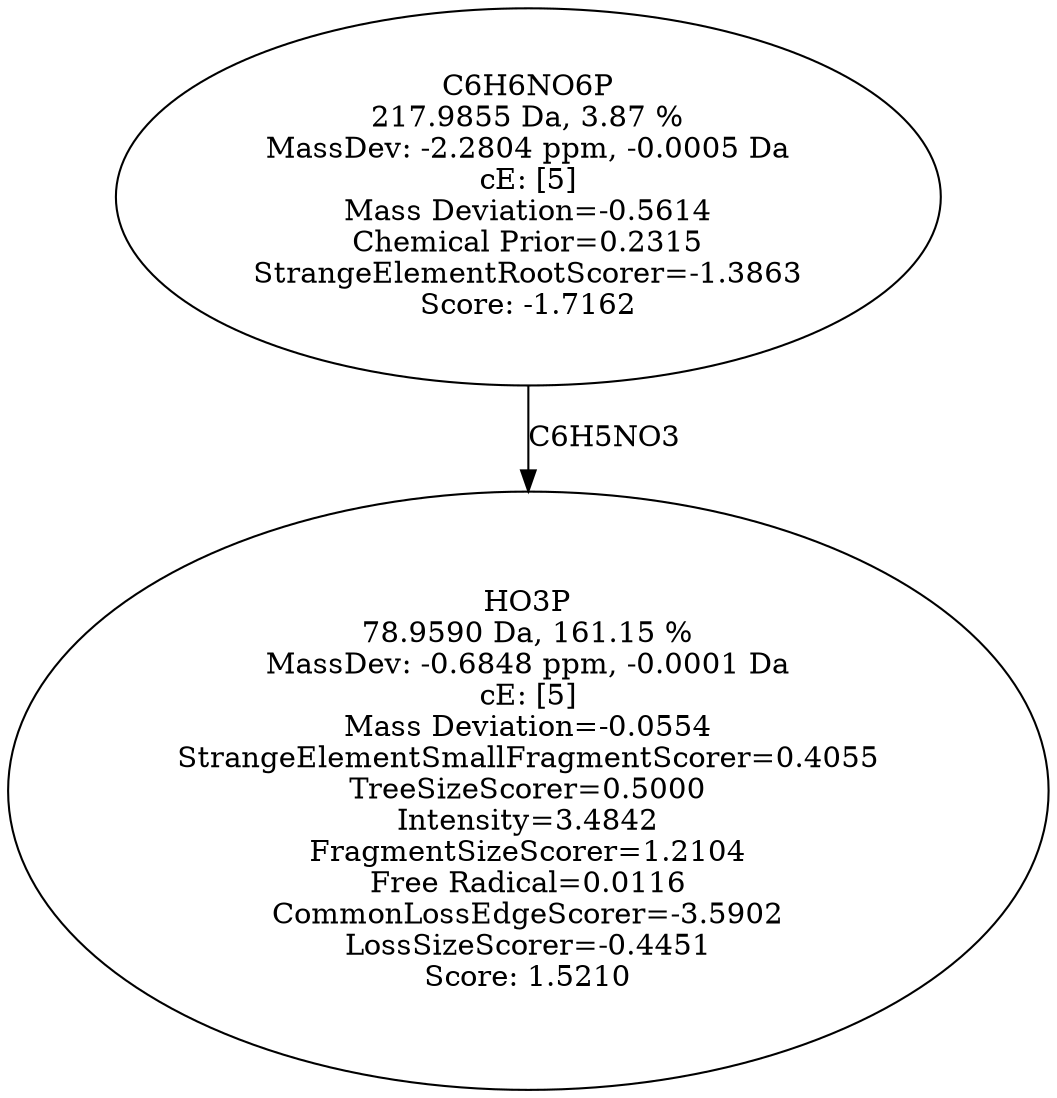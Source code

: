 strict digraph {
v1 [label="HO3P\n78.9590 Da, 161.15 %\nMassDev: -0.6848 ppm, -0.0001 Da\ncE: [5]\nMass Deviation=-0.0554\nStrangeElementSmallFragmentScorer=0.4055\nTreeSizeScorer=0.5000\nIntensity=3.4842\nFragmentSizeScorer=1.2104\nFree Radical=0.0116\nCommonLossEdgeScorer=-3.5902\nLossSizeScorer=-0.4451\nScore: 1.5210"];
v2 [label="C6H6NO6P\n217.9855 Da, 3.87 %\nMassDev: -2.2804 ppm, -0.0005 Da\ncE: [5]\nMass Deviation=-0.5614\nChemical Prior=0.2315\nStrangeElementRootScorer=-1.3863\nScore: -1.7162"];
v2 -> v1 [label="C6H5NO3"];
}